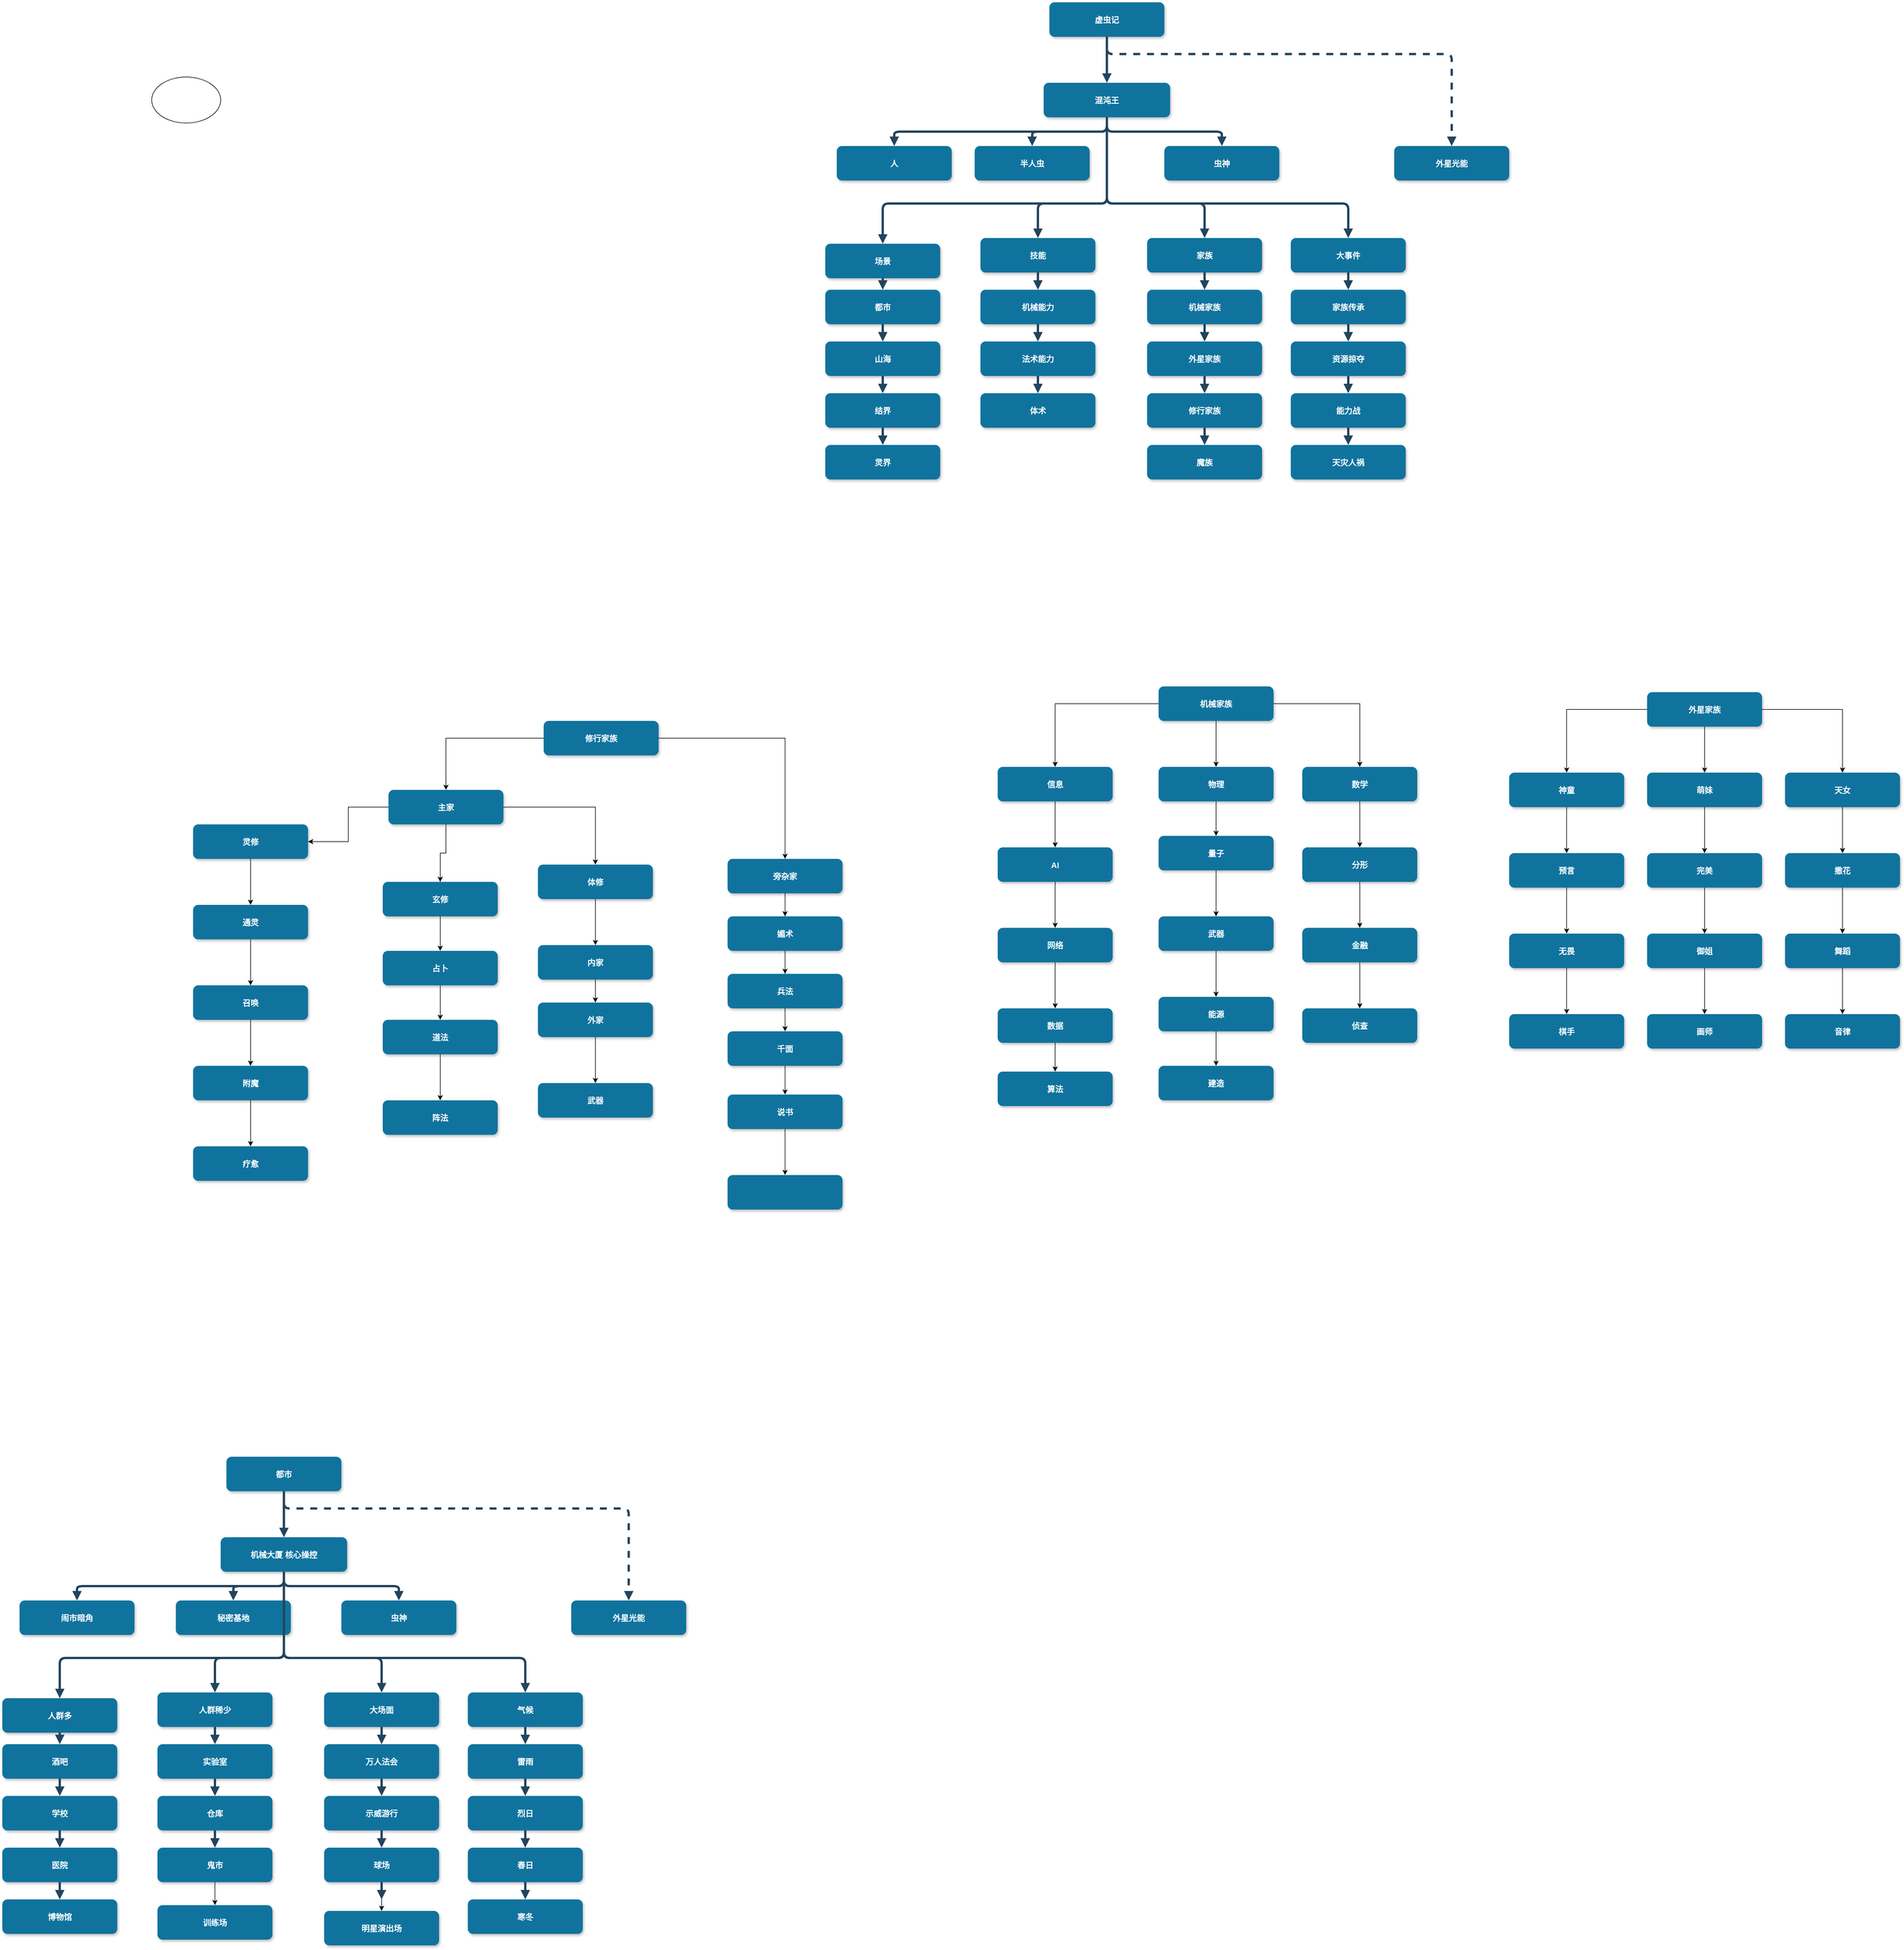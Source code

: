 <mxfile version="12.4.3" type="github" pages="1">
  <diagram name="Page-1" id="97916047-d0de-89f5-080d-49f4d83e522f">
    <mxGraphModel dx="1222" dy="909" grid="1" gridSize="10" guides="1" tooltips="1" connect="1" arrows="1" fold="1" page="1" pageScale="1.5" pageWidth="827" pageHeight="1169" background="#ffffff" math="0" shadow="0">
      <root>
        <mxCell id="0"/>
        <mxCell id="1" parent="0"/>
        <mxCell id="2" value="虚虫记" style="rounded=1;fillColor=#10739E;strokeColor=none;shadow=1;gradientColor=none;fontStyle=1;fontColor=#FFFFFF;fontSize=14;" parent="1" vertex="1">
          <mxGeometry x="1972" y="250" width="200" height="60" as="geometry"/>
        </mxCell>
        <mxCell id="3" value="混沌王" style="rounded=1;fillColor=#10739E;strokeColor=none;shadow=1;gradientColor=none;fontStyle=1;fontColor=#FFFFFF;fontSize=14;" parent="1" vertex="1">
          <mxGeometry x="1962" y="390" width="220" height="60" as="geometry"/>
        </mxCell>
        <mxCell id="4" value="人" style="rounded=1;fillColor=#10739E;strokeColor=none;shadow=1;gradientColor=none;fontStyle=1;fontColor=#FFFFFF;fontSize=14;" parent="1" vertex="1">
          <mxGeometry x="1602" y="500" width="200" height="60" as="geometry"/>
        </mxCell>
        <mxCell id="5" value="半人虫" style="rounded=1;fillColor=#10739E;strokeColor=none;shadow=1;gradientColor=none;fontStyle=1;fontColor=#FFFFFF;fontSize=14;" parent="1" vertex="1">
          <mxGeometry x="1842" y="500" width="200" height="60" as="geometry"/>
        </mxCell>
        <mxCell id="6" value="虫神" style="rounded=1;fillColor=#10739E;strokeColor=none;shadow=1;gradientColor=none;fontStyle=1;fontColor=#FFFFFF;fontSize=14;" parent="1" vertex="1">
          <mxGeometry x="2172" y="500" width="200" height="60" as="geometry"/>
        </mxCell>
        <mxCell id="7" value="外星光能" style="rounded=1;fillColor=#10739E;strokeColor=none;shadow=1;gradientColor=none;fontStyle=1;fontColor=#FFFFFF;fontSize=14;" parent="1" vertex="1">
          <mxGeometry x="2572" y="500" width="200" height="60" as="geometry"/>
        </mxCell>
        <mxCell id="8" value="场景" style="rounded=1;fillColor=#10739E;strokeColor=none;shadow=1;gradientColor=none;fontStyle=1;fontColor=#FFFFFF;fontSize=14;" parent="1" vertex="1">
          <mxGeometry x="1582" y="670" width="200" height="60" as="geometry"/>
        </mxCell>
        <mxCell id="9" value="都市" style="rounded=1;fillColor=#10739E;strokeColor=none;shadow=1;gradientColor=none;fontStyle=1;fontColor=#FFFFFF;fontSize=14;" parent="1" vertex="1">
          <mxGeometry x="1582" y="750" width="200" height="60" as="geometry"/>
        </mxCell>
        <mxCell id="10" value="山海" style="rounded=1;fillColor=#10739E;strokeColor=none;shadow=1;gradientColor=none;fontStyle=1;fontColor=#FFFFFF;fontSize=14;" parent="1" vertex="1">
          <mxGeometry x="1582" y="840" width="200" height="60" as="geometry"/>
        </mxCell>
        <mxCell id="11" value="结界" style="rounded=1;fillColor=#10739E;strokeColor=none;shadow=1;gradientColor=none;fontStyle=1;fontColor=#FFFFFF;fontSize=14;" parent="1" vertex="1">
          <mxGeometry x="1582" y="930" width="200" height="60" as="geometry"/>
        </mxCell>
        <mxCell id="12" value="灵界" style="rounded=1;fillColor=#10739E;strokeColor=none;shadow=1;gradientColor=none;fontStyle=1;fontColor=#FFFFFF;fontSize=14;" parent="1" vertex="1">
          <mxGeometry x="1582" y="1020" width="200" height="60" as="geometry"/>
        </mxCell>
        <mxCell id="13" value="技能" style="rounded=1;fillColor=#10739E;strokeColor=none;shadow=1;gradientColor=none;fontStyle=1;fontColor=#FFFFFF;fontSize=14;" parent="1" vertex="1">
          <mxGeometry x="1852" y="660" width="200" height="60" as="geometry"/>
        </mxCell>
        <mxCell id="14" value="机械能力" style="rounded=1;fillColor=#10739E;strokeColor=none;shadow=1;gradientColor=none;fontStyle=1;fontColor=#FFFFFF;fontSize=14;" parent="1" vertex="1">
          <mxGeometry x="1852" y="750" width="200" height="60" as="geometry"/>
        </mxCell>
        <mxCell id="15" value="法术能力" style="rounded=1;fillColor=#10739E;strokeColor=none;shadow=1;gradientColor=none;fontStyle=1;fontColor=#FFFFFF;fontSize=14;" parent="1" vertex="1">
          <mxGeometry x="1852" y="840" width="200" height="60" as="geometry"/>
        </mxCell>
        <mxCell id="16" value="体术" style="rounded=1;fillColor=#10739E;strokeColor=none;shadow=1;gradientColor=none;fontStyle=1;fontColor=#FFFFFF;fontSize=14;" parent="1" vertex="1">
          <mxGeometry x="1852" y="930" width="200" height="60" as="geometry"/>
        </mxCell>
        <mxCell id="18" value="家族" style="rounded=1;fillColor=#10739E;strokeColor=none;shadow=1;gradientColor=none;fontStyle=1;fontColor=#FFFFFF;fontSize=14;" parent="1" vertex="1">
          <mxGeometry x="2142" y="660" width="200" height="60" as="geometry"/>
        </mxCell>
        <mxCell id="19" value="机械家族" style="rounded=1;fillColor=#10739E;strokeColor=none;shadow=1;gradientColor=none;fontStyle=1;fontColor=#FFFFFF;fontSize=14;" parent="1" vertex="1">
          <mxGeometry x="2142" y="750" width="200" height="60" as="geometry"/>
        </mxCell>
        <mxCell id="20" value="外星家族" style="rounded=1;fillColor=#10739E;strokeColor=none;shadow=1;gradientColor=none;fontStyle=1;fontColor=#FFFFFF;fontSize=14;" parent="1" vertex="1">
          <mxGeometry x="2142" y="840" width="200" height="60" as="geometry"/>
        </mxCell>
        <mxCell id="21" value="修行家族" style="rounded=1;fillColor=#10739E;strokeColor=none;shadow=1;gradientColor=none;fontStyle=1;fontColor=#FFFFFF;fontSize=14;" parent="1" vertex="1">
          <mxGeometry x="2142" y="930" width="200" height="60" as="geometry"/>
        </mxCell>
        <mxCell id="22" value="魔族" style="rounded=1;fillColor=#10739E;strokeColor=none;shadow=1;gradientColor=none;fontStyle=1;fontColor=#FFFFFF;fontSize=14;" parent="1" vertex="1">
          <mxGeometry x="2142" y="1020" width="200" height="60" as="geometry"/>
        </mxCell>
        <mxCell id="23" value="大事件" style="rounded=1;fillColor=#10739E;strokeColor=none;shadow=1;gradientColor=none;fontStyle=1;fontColor=#FFFFFF;fontSize=14;" parent="1" vertex="1">
          <mxGeometry x="2392" y="660" width="200" height="60" as="geometry"/>
        </mxCell>
        <mxCell id="24" value="家族传承" style="rounded=1;fillColor=#10739E;strokeColor=none;shadow=1;gradientColor=none;fontStyle=1;fontColor=#FFFFFF;fontSize=14;" parent="1" vertex="1">
          <mxGeometry x="2392" y="750" width="200" height="60" as="geometry"/>
        </mxCell>
        <mxCell id="25" value="资源掠夺" style="rounded=1;fillColor=#10739E;strokeColor=none;shadow=1;gradientColor=none;fontStyle=1;fontColor=#FFFFFF;fontSize=14;" parent="1" vertex="1">
          <mxGeometry x="2392" y="840" width="200" height="60" as="geometry"/>
        </mxCell>
        <mxCell id="26" value="能力战" style="rounded=1;fillColor=#10739E;strokeColor=none;shadow=1;gradientColor=none;fontStyle=1;fontColor=#FFFFFF;fontSize=14;" parent="1" vertex="1">
          <mxGeometry x="2392" y="930" width="200" height="60" as="geometry"/>
        </mxCell>
        <mxCell id="27" value="天灾人祸" style="rounded=1;fillColor=#10739E;strokeColor=none;shadow=1;gradientColor=none;fontStyle=1;fontColor=#FFFFFF;fontSize=14;" parent="1" vertex="1">
          <mxGeometry x="2392" y="1020" width="200" height="60" as="geometry"/>
        </mxCell>
        <mxCell id="29" value="" style="edgeStyle=elbowEdgeStyle;elbow=vertical;strokeWidth=4;endArrow=block;endFill=1;fontStyle=1;strokeColor=#23445D;" parent="1" source="2" target="3" edge="1">
          <mxGeometry x="1322" y="210" width="100" height="100" as="geometry">
            <mxPoint x="1322" y="310" as="sourcePoint"/>
            <mxPoint x="1422" y="210" as="targetPoint"/>
          </mxGeometry>
        </mxCell>
        <mxCell id="30" value="" style="edgeStyle=elbowEdgeStyle;elbow=vertical;strokeWidth=4;endArrow=block;endFill=1;fontStyle=1;strokeColor=#23445D;" parent="1" source="3" target="5" edge="1">
          <mxGeometry x="1322" y="210" width="100" height="100" as="geometry">
            <mxPoint x="1322" y="310" as="sourcePoint"/>
            <mxPoint x="1422" y="210" as="targetPoint"/>
          </mxGeometry>
        </mxCell>
        <mxCell id="31" value="" style="edgeStyle=elbowEdgeStyle;elbow=vertical;strokeWidth=4;endArrow=block;endFill=1;fontStyle=1;strokeColor=#23445D;" parent="1" source="3" target="4" edge="1">
          <mxGeometry x="1322" y="210" width="100" height="100" as="geometry">
            <mxPoint x="1322" y="310" as="sourcePoint"/>
            <mxPoint x="1422" y="210" as="targetPoint"/>
          </mxGeometry>
        </mxCell>
        <mxCell id="32" value="" style="edgeStyle=elbowEdgeStyle;elbow=vertical;strokeWidth=4;endArrow=block;endFill=1;fontStyle=1;strokeColor=#23445D;" parent="1" source="3" target="6" edge="1">
          <mxGeometry x="1322" y="210" width="100" height="100" as="geometry">
            <mxPoint x="1322" y="310" as="sourcePoint"/>
            <mxPoint x="1422" y="210" as="targetPoint"/>
          </mxGeometry>
        </mxCell>
        <mxCell id="33" value="" style="edgeStyle=elbowEdgeStyle;elbow=vertical;strokeWidth=4;endArrow=block;endFill=1;fontStyle=1;dashed=1;strokeColor=#23445D;" parent="1" source="2" target="7" edge="1">
          <mxGeometry x="1322" y="210" width="100" height="100" as="geometry">
            <mxPoint x="1322" y="310" as="sourcePoint"/>
            <mxPoint x="1422" y="210" as="targetPoint"/>
            <Array as="points">
              <mxPoint x="2362" y="340"/>
            </Array>
          </mxGeometry>
        </mxCell>
        <mxCell id="34" value="" style="edgeStyle=elbowEdgeStyle;elbow=vertical;strokeWidth=4;endArrow=block;endFill=1;fontStyle=1;strokeColor=#23445D;" parent="1" source="3" target="8" edge="1">
          <mxGeometry x="1322" y="210" width="100" height="100" as="geometry">
            <mxPoint x="1322" y="310" as="sourcePoint"/>
            <mxPoint x="1422" y="210" as="targetPoint"/>
            <Array as="points">
              <mxPoint x="1852" y="600"/>
            </Array>
          </mxGeometry>
        </mxCell>
        <mxCell id="37" value="" style="edgeStyle=elbowEdgeStyle;elbow=vertical;strokeWidth=4;endArrow=block;endFill=1;fontStyle=1;strokeColor=#23445D;" parent="1" source="3" target="23" edge="1">
          <mxGeometry x="1322" y="210" width="100" height="100" as="geometry">
            <mxPoint x="1322" y="310" as="sourcePoint"/>
            <mxPoint x="1422" y="210" as="targetPoint"/>
            <Array as="points">
              <mxPoint x="2272" y="600"/>
            </Array>
          </mxGeometry>
        </mxCell>
        <mxCell id="38" value="" style="edgeStyle=elbowEdgeStyle;elbow=vertical;strokeWidth=4;endArrow=block;endFill=1;fontStyle=1;strokeColor=#23445D;" parent="1" source="8" target="9" edge="1">
          <mxGeometry x="1362" y="210" width="100" height="100" as="geometry">
            <mxPoint x="1362" y="310" as="sourcePoint"/>
            <mxPoint x="1462" y="210" as="targetPoint"/>
          </mxGeometry>
        </mxCell>
        <mxCell id="39" value="" style="edgeStyle=elbowEdgeStyle;elbow=vertical;strokeWidth=4;endArrow=block;endFill=1;fontStyle=1;strokeColor=#23445D;" parent="1" source="9" target="10" edge="1">
          <mxGeometry x="1362" y="220" width="100" height="100" as="geometry">
            <mxPoint x="1362" y="320" as="sourcePoint"/>
            <mxPoint x="1462" y="220" as="targetPoint"/>
          </mxGeometry>
        </mxCell>
        <mxCell id="40" value="" style="edgeStyle=elbowEdgeStyle;elbow=vertical;strokeWidth=4;endArrow=block;endFill=1;fontStyle=1;strokeColor=#23445D;" parent="1" source="10" target="11" edge="1">
          <mxGeometry x="1362" y="230" width="100" height="100" as="geometry">
            <mxPoint x="1362" y="330" as="sourcePoint"/>
            <mxPoint x="1462" y="230" as="targetPoint"/>
          </mxGeometry>
        </mxCell>
        <mxCell id="41" value="" style="edgeStyle=elbowEdgeStyle;elbow=vertical;strokeWidth=4;endArrow=block;endFill=1;fontStyle=1;strokeColor=#23445D;" parent="1" source="11" target="12" edge="1">
          <mxGeometry x="1362" y="240" width="100" height="100" as="geometry">
            <mxPoint x="1362" y="340" as="sourcePoint"/>
            <mxPoint x="1462" y="240" as="targetPoint"/>
          </mxGeometry>
        </mxCell>
        <mxCell id="42" value="" style="edgeStyle=elbowEdgeStyle;elbow=vertical;strokeWidth=4;endArrow=block;endFill=1;fontStyle=1;strokeColor=#23445D;" parent="1" source="13" target="14" edge="1">
          <mxGeometry x="1362" y="210" width="100" height="100" as="geometry">
            <mxPoint x="1362" y="310" as="sourcePoint"/>
            <mxPoint x="1462" y="210" as="targetPoint"/>
          </mxGeometry>
        </mxCell>
        <mxCell id="43" value="" style="edgeStyle=elbowEdgeStyle;elbow=vertical;strokeWidth=4;endArrow=block;endFill=1;fontStyle=1;strokeColor=#23445D;" parent="1" source="14" target="15" edge="1">
          <mxGeometry x="1362" y="220" width="100" height="100" as="geometry">
            <mxPoint x="1362" y="320" as="sourcePoint"/>
            <mxPoint x="1462" y="220" as="targetPoint"/>
          </mxGeometry>
        </mxCell>
        <mxCell id="44" value="" style="edgeStyle=elbowEdgeStyle;elbow=vertical;strokeWidth=4;endArrow=block;endFill=1;fontStyle=1;strokeColor=#23445D;" parent="1" source="15" target="16" edge="1">
          <mxGeometry x="1362" y="230" width="100" height="100" as="geometry">
            <mxPoint x="1362" y="330" as="sourcePoint"/>
            <mxPoint x="1462" y="230" as="targetPoint"/>
          </mxGeometry>
        </mxCell>
        <mxCell id="46" value="" style="edgeStyle=elbowEdgeStyle;elbow=vertical;strokeWidth=4;endArrow=block;endFill=1;fontStyle=1;strokeColor=#23445D;" parent="1" source="18" target="19" edge="1">
          <mxGeometry x="1372" y="210" width="100" height="100" as="geometry">
            <mxPoint x="1372" y="310" as="sourcePoint"/>
            <mxPoint x="1472" y="210" as="targetPoint"/>
          </mxGeometry>
        </mxCell>
        <mxCell id="47" value="" style="edgeStyle=elbowEdgeStyle;elbow=vertical;strokeWidth=4;endArrow=block;endFill=1;fontStyle=1;strokeColor=#23445D;" parent="1" source="19" target="20" edge="1">
          <mxGeometry x="1372" y="220" width="100" height="100" as="geometry">
            <mxPoint x="1372" y="320" as="sourcePoint"/>
            <mxPoint x="1472" y="220" as="targetPoint"/>
          </mxGeometry>
        </mxCell>
        <mxCell id="48" value="" style="edgeStyle=elbowEdgeStyle;elbow=vertical;strokeWidth=4;endArrow=block;endFill=1;fontStyle=1;strokeColor=#23445D;" parent="1" source="20" target="21" edge="1">
          <mxGeometry x="1372" y="230" width="100" height="100" as="geometry">
            <mxPoint x="1372" y="330" as="sourcePoint"/>
            <mxPoint x="1472" y="230" as="targetPoint"/>
          </mxGeometry>
        </mxCell>
        <mxCell id="49" value="" style="edgeStyle=elbowEdgeStyle;elbow=vertical;strokeWidth=4;endArrow=block;endFill=1;fontStyle=1;strokeColor=#23445D;" parent="1" source="21" target="22" edge="1">
          <mxGeometry x="1372" y="240" width="100" height="100" as="geometry">
            <mxPoint x="1372" y="340" as="sourcePoint"/>
            <mxPoint x="1472" y="240" as="targetPoint"/>
          </mxGeometry>
        </mxCell>
        <mxCell id="50" value="" style="edgeStyle=elbowEdgeStyle;elbow=vertical;strokeWidth=4;endArrow=block;endFill=1;fontStyle=1;strokeColor=#23445D;" parent="1" source="23" target="24" edge="1">
          <mxGeometry x="1372" y="210" width="100" height="100" as="geometry">
            <mxPoint x="1372" y="310" as="sourcePoint"/>
            <mxPoint x="1472" y="210" as="targetPoint"/>
          </mxGeometry>
        </mxCell>
        <mxCell id="51" value="" style="edgeStyle=elbowEdgeStyle;elbow=vertical;strokeWidth=4;endArrow=block;endFill=1;fontStyle=1;strokeColor=#23445D;" parent="1" source="24" target="25" edge="1">
          <mxGeometry x="1372" y="220" width="100" height="100" as="geometry">
            <mxPoint x="1372" y="320" as="sourcePoint"/>
            <mxPoint x="1472" y="220" as="targetPoint"/>
          </mxGeometry>
        </mxCell>
        <mxCell id="52" value="" style="edgeStyle=elbowEdgeStyle;elbow=vertical;strokeWidth=4;endArrow=block;endFill=1;fontStyle=1;strokeColor=#23445D;" parent="1" source="25" target="26" edge="1">
          <mxGeometry x="1372" y="230" width="100" height="100" as="geometry">
            <mxPoint x="1372" y="330" as="sourcePoint"/>
            <mxPoint x="1472" y="230" as="targetPoint"/>
          </mxGeometry>
        </mxCell>
        <mxCell id="53" value="" style="edgeStyle=elbowEdgeStyle;elbow=vertical;strokeWidth=4;endArrow=block;endFill=1;fontStyle=1;strokeColor=#23445D;" parent="1" source="26" target="27" edge="1">
          <mxGeometry x="1372" y="240" width="100" height="100" as="geometry">
            <mxPoint x="1372" y="340" as="sourcePoint"/>
            <mxPoint x="1472" y="240" as="targetPoint"/>
          </mxGeometry>
        </mxCell>
        <mxCell id="54" value="" style="edgeStyle=elbowEdgeStyle;elbow=vertical;strokeWidth=4;endArrow=block;endFill=1;fontStyle=1;strokeColor=#23445D;" parent="1" source="3" target="13" edge="1">
          <mxGeometry x="1322" y="210" width="100" height="100" as="geometry">
            <mxPoint x="1322" y="310" as="sourcePoint"/>
            <mxPoint x="1422" y="210" as="targetPoint"/>
            <Array as="points">
              <mxPoint x="1952" y="600"/>
            </Array>
          </mxGeometry>
        </mxCell>
        <mxCell id="55" value="" style="edgeStyle=elbowEdgeStyle;elbow=vertical;strokeWidth=4;endArrow=block;endFill=1;fontStyle=1;strokeColor=#23445D;" parent="1" source="3" target="18" edge="1">
          <mxGeometry x="1322" y="210" width="100" height="100" as="geometry">
            <mxPoint x="1322" y="310" as="sourcePoint"/>
            <mxPoint x="1422" y="210" as="targetPoint"/>
            <Array as="points">
              <mxPoint x="2242" y="600"/>
            </Array>
          </mxGeometry>
        </mxCell>
        <mxCell id="9kmUV-Nuid6od0xvwmj_-55" value="都市" style="rounded=1;fillColor=#10739E;strokeColor=none;shadow=1;gradientColor=none;fontStyle=1;fontColor=#FFFFFF;fontSize=14;" parent="1" vertex="1">
          <mxGeometry x="540" y="2780" width="200" height="60" as="geometry"/>
        </mxCell>
        <mxCell id="9kmUV-Nuid6od0xvwmj_-56" value="机械大厦 核心操控" style="rounded=1;fillColor=#10739E;strokeColor=none;shadow=1;gradientColor=none;fontStyle=1;fontColor=#FFFFFF;fontSize=14;" parent="1" vertex="1">
          <mxGeometry x="530" y="2920" width="220" height="60" as="geometry"/>
        </mxCell>
        <mxCell id="9kmUV-Nuid6od0xvwmj_-57" value="闹市暗角" style="rounded=1;fillColor=#10739E;strokeColor=none;shadow=1;gradientColor=none;fontStyle=1;fontColor=#FFFFFF;fontSize=14;" parent="1" vertex="1">
          <mxGeometry x="180" y="3030" width="200" height="60" as="geometry"/>
        </mxCell>
        <mxCell id="9kmUV-Nuid6od0xvwmj_-58" value="秘密基地" style="rounded=1;fillColor=#10739E;strokeColor=none;shadow=1;gradientColor=none;fontStyle=1;fontColor=#FFFFFF;fontSize=14;" parent="1" vertex="1">
          <mxGeometry x="452" y="3030" width="200" height="60" as="geometry"/>
        </mxCell>
        <mxCell id="9kmUV-Nuid6od0xvwmj_-59" value="虫神" style="rounded=1;fillColor=#10739E;strokeColor=none;shadow=1;gradientColor=none;fontStyle=1;fontColor=#FFFFFF;fontSize=14;" parent="1" vertex="1">
          <mxGeometry x="740" y="3030" width="200" height="60" as="geometry"/>
        </mxCell>
        <mxCell id="9kmUV-Nuid6od0xvwmj_-60" value="外星光能" style="rounded=1;fillColor=#10739E;strokeColor=none;shadow=1;gradientColor=none;fontStyle=1;fontColor=#FFFFFF;fontSize=14;" parent="1" vertex="1">
          <mxGeometry x="1140" y="3030" width="200" height="60" as="geometry"/>
        </mxCell>
        <mxCell id="9kmUV-Nuid6od0xvwmj_-61" value="人群多" style="rounded=1;fillColor=#10739E;strokeColor=none;shadow=1;gradientColor=none;fontStyle=1;fontColor=#FFFFFF;fontSize=14;" parent="1" vertex="1">
          <mxGeometry x="150" y="3200" width="200" height="60" as="geometry"/>
        </mxCell>
        <mxCell id="9kmUV-Nuid6od0xvwmj_-62" value="酒吧" style="rounded=1;fillColor=#10739E;strokeColor=none;shadow=1;gradientColor=none;fontStyle=1;fontColor=#FFFFFF;fontSize=14;" parent="1" vertex="1">
          <mxGeometry x="150" y="3280" width="200" height="60" as="geometry"/>
        </mxCell>
        <mxCell id="9kmUV-Nuid6od0xvwmj_-63" value="学校" style="rounded=1;fillColor=#10739E;strokeColor=none;shadow=1;gradientColor=none;fontStyle=1;fontColor=#FFFFFF;fontSize=14;" parent="1" vertex="1">
          <mxGeometry x="150" y="3370" width="200" height="60" as="geometry"/>
        </mxCell>
        <mxCell id="9kmUV-Nuid6od0xvwmj_-64" value="医院" style="rounded=1;fillColor=#10739E;strokeColor=none;shadow=1;gradientColor=none;fontStyle=1;fontColor=#FFFFFF;fontSize=14;" parent="1" vertex="1">
          <mxGeometry x="150" y="3460" width="200" height="60" as="geometry"/>
        </mxCell>
        <mxCell id="9kmUV-Nuid6od0xvwmj_-65" value="博物馆" style="rounded=1;fillColor=#10739E;strokeColor=none;shadow=1;gradientColor=none;fontStyle=1;fontColor=#FFFFFF;fontSize=14;" parent="1" vertex="1">
          <mxGeometry x="150" y="3550" width="200" height="60" as="geometry"/>
        </mxCell>
        <mxCell id="9kmUV-Nuid6od0xvwmj_-66" value="人群稀少" style="rounded=1;fillColor=#10739E;strokeColor=none;shadow=1;gradientColor=none;fontStyle=1;fontColor=#FFFFFF;fontSize=14;" parent="1" vertex="1">
          <mxGeometry x="420" y="3190" width="200" height="60" as="geometry"/>
        </mxCell>
        <mxCell id="9kmUV-Nuid6od0xvwmj_-67" value="实验室" style="rounded=1;fillColor=#10739E;strokeColor=none;shadow=1;gradientColor=none;fontStyle=1;fontColor=#FFFFFF;fontSize=14;" parent="1" vertex="1">
          <mxGeometry x="420" y="3280" width="200" height="60" as="geometry"/>
        </mxCell>
        <mxCell id="9kmUV-Nuid6od0xvwmj_-68" value="仓库" style="rounded=1;fillColor=#10739E;strokeColor=none;shadow=1;gradientColor=none;fontStyle=1;fontColor=#FFFFFF;fontSize=14;" parent="1" vertex="1">
          <mxGeometry x="420" y="3370" width="200" height="60" as="geometry"/>
        </mxCell>
        <mxCell id="9kmUV-Nuid6od0xvwmj_-154" value="" style="edgeStyle=orthogonalEdgeStyle;rounded=0;orthogonalLoop=1;jettySize=auto;html=1;" parent="1" source="9kmUV-Nuid6od0xvwmj_-69" target="9kmUV-Nuid6od0xvwmj_-153" edge="1">
          <mxGeometry relative="1" as="geometry"/>
        </mxCell>
        <mxCell id="9kmUV-Nuid6od0xvwmj_-69" value="鬼市" style="rounded=1;fillColor=#10739E;strokeColor=none;shadow=1;gradientColor=none;fontStyle=1;fontColor=#FFFFFF;fontSize=14;" parent="1" vertex="1">
          <mxGeometry x="420" y="3460" width="200" height="60" as="geometry"/>
        </mxCell>
        <mxCell id="9kmUV-Nuid6od0xvwmj_-153" value="训练场" style="rounded=1;fillColor=#10739E;strokeColor=none;shadow=1;gradientColor=none;fontStyle=1;fontColor=#FFFFFF;fontSize=14;" parent="1" vertex="1">
          <mxGeometry x="420" y="3560" width="200" height="60" as="geometry"/>
        </mxCell>
        <mxCell id="9kmUV-Nuid6od0xvwmj_-70" value="大场面" style="rounded=1;fillColor=#10739E;strokeColor=none;shadow=1;gradientColor=none;fontStyle=1;fontColor=#FFFFFF;fontSize=14;" parent="1" vertex="1">
          <mxGeometry x="710" y="3190" width="200" height="60" as="geometry"/>
        </mxCell>
        <mxCell id="9kmUV-Nuid6od0xvwmj_-71" value="万人法会" style="rounded=1;fillColor=#10739E;strokeColor=none;shadow=1;gradientColor=none;fontStyle=1;fontColor=#FFFFFF;fontSize=14;" parent="1" vertex="1">
          <mxGeometry x="710" y="3280" width="200" height="60" as="geometry"/>
        </mxCell>
        <mxCell id="9kmUV-Nuid6od0xvwmj_-72" value="示威游行" style="rounded=1;fillColor=#10739E;strokeColor=none;shadow=1;gradientColor=none;fontStyle=1;fontColor=#FFFFFF;fontSize=14;" parent="1" vertex="1">
          <mxGeometry x="710" y="3370" width="200" height="60" as="geometry"/>
        </mxCell>
        <mxCell id="9kmUV-Nuid6od0xvwmj_-105" value="" style="edgeStyle=orthogonalEdgeStyle;rounded=0;orthogonalLoop=1;jettySize=auto;html=1;" parent="1" source="9kmUV-Nuid6od0xvwmj_-73" target="9kmUV-Nuid6od0xvwmj_-104" edge="1">
          <mxGeometry relative="1" as="geometry"/>
        </mxCell>
        <mxCell id="9kmUV-Nuid6od0xvwmj_-73" value="球场" style="rounded=1;fillColor=#10739E;strokeColor=none;shadow=1;gradientColor=none;fontStyle=1;fontColor=#FFFFFF;fontSize=14;" parent="1" vertex="1">
          <mxGeometry x="710" y="3460" width="200" height="60" as="geometry"/>
        </mxCell>
        <mxCell id="9kmUV-Nuid6od0xvwmj_-104" value="明星演出场" style="rounded=1;fillColor=#10739E;strokeColor=none;shadow=1;gradientColor=none;fontStyle=1;fontColor=#FFFFFF;fontSize=14;" parent="1" vertex="1">
          <mxGeometry x="710" y="3570" width="200" height="60" as="geometry"/>
        </mxCell>
        <mxCell id="9kmUV-Nuid6od0xvwmj_-75" value="气候" style="rounded=1;fillColor=#10739E;strokeColor=none;shadow=1;gradientColor=none;fontStyle=1;fontColor=#FFFFFF;fontSize=14;" parent="1" vertex="1">
          <mxGeometry x="960" y="3190" width="200" height="60" as="geometry"/>
        </mxCell>
        <mxCell id="9kmUV-Nuid6od0xvwmj_-76" value="雷雨" style="rounded=1;fillColor=#10739E;strokeColor=none;shadow=1;gradientColor=none;fontStyle=1;fontColor=#FFFFFF;fontSize=14;" parent="1" vertex="1">
          <mxGeometry x="960" y="3280" width="200" height="60" as="geometry"/>
        </mxCell>
        <mxCell id="9kmUV-Nuid6od0xvwmj_-77" value="烈日" style="rounded=1;fillColor=#10739E;strokeColor=none;shadow=1;gradientColor=none;fontStyle=1;fontColor=#FFFFFF;fontSize=14;" parent="1" vertex="1">
          <mxGeometry x="960" y="3370" width="200" height="60" as="geometry"/>
        </mxCell>
        <mxCell id="9kmUV-Nuid6od0xvwmj_-78" value="春日" style="rounded=1;fillColor=#10739E;strokeColor=none;shadow=1;gradientColor=none;fontStyle=1;fontColor=#FFFFFF;fontSize=14;" parent="1" vertex="1">
          <mxGeometry x="960" y="3460" width="200" height="60" as="geometry"/>
        </mxCell>
        <mxCell id="9kmUV-Nuid6od0xvwmj_-79" value="寒冬" style="rounded=1;fillColor=#10739E;strokeColor=none;shadow=1;gradientColor=none;fontStyle=1;fontColor=#FFFFFF;fontSize=14;" parent="1" vertex="1">
          <mxGeometry x="960" y="3550" width="200" height="60" as="geometry"/>
        </mxCell>
        <mxCell id="9kmUV-Nuid6od0xvwmj_-80" value="" style="edgeStyle=elbowEdgeStyle;elbow=vertical;strokeWidth=4;endArrow=block;endFill=1;fontStyle=1;strokeColor=#23445D;" parent="1" source="9kmUV-Nuid6od0xvwmj_-55" target="9kmUV-Nuid6od0xvwmj_-56" edge="1">
          <mxGeometry x="-110" y="2740" width="100" height="100" as="geometry">
            <mxPoint x="-110" y="2840" as="sourcePoint"/>
            <mxPoint x="-10" y="2740" as="targetPoint"/>
          </mxGeometry>
        </mxCell>
        <mxCell id="9kmUV-Nuid6od0xvwmj_-81" value="" style="edgeStyle=elbowEdgeStyle;elbow=vertical;strokeWidth=4;endArrow=block;endFill=1;fontStyle=1;strokeColor=#23445D;" parent="1" source="9kmUV-Nuid6od0xvwmj_-56" target="9kmUV-Nuid6od0xvwmj_-58" edge="1">
          <mxGeometry x="-110" y="2740" width="100" height="100" as="geometry">
            <mxPoint x="-110" y="2840" as="sourcePoint"/>
            <mxPoint x="-10" y="2740" as="targetPoint"/>
          </mxGeometry>
        </mxCell>
        <mxCell id="9kmUV-Nuid6od0xvwmj_-82" value="" style="edgeStyle=elbowEdgeStyle;elbow=vertical;strokeWidth=4;endArrow=block;endFill=1;fontStyle=1;strokeColor=#23445D;" parent="1" source="9kmUV-Nuid6od0xvwmj_-56" target="9kmUV-Nuid6od0xvwmj_-57" edge="1">
          <mxGeometry x="-110" y="2740" width="100" height="100" as="geometry">
            <mxPoint x="-110" y="2840" as="sourcePoint"/>
            <mxPoint x="-10" y="2740" as="targetPoint"/>
          </mxGeometry>
        </mxCell>
        <mxCell id="9kmUV-Nuid6od0xvwmj_-83" value="" style="edgeStyle=elbowEdgeStyle;elbow=vertical;strokeWidth=4;endArrow=block;endFill=1;fontStyle=1;strokeColor=#23445D;" parent="1" source="9kmUV-Nuid6od0xvwmj_-56" target="9kmUV-Nuid6od0xvwmj_-59" edge="1">
          <mxGeometry x="-110" y="2740" width="100" height="100" as="geometry">
            <mxPoint x="-110" y="2840" as="sourcePoint"/>
            <mxPoint x="-10" y="2740" as="targetPoint"/>
          </mxGeometry>
        </mxCell>
        <mxCell id="9kmUV-Nuid6od0xvwmj_-84" value="" style="edgeStyle=elbowEdgeStyle;elbow=vertical;strokeWidth=4;endArrow=block;endFill=1;fontStyle=1;dashed=1;strokeColor=#23445D;" parent="1" source="9kmUV-Nuid6od0xvwmj_-55" target="9kmUV-Nuid6od0xvwmj_-60" edge="1">
          <mxGeometry x="-110" y="2740" width="100" height="100" as="geometry">
            <mxPoint x="-110" y="2840" as="sourcePoint"/>
            <mxPoint x="-10" y="2740" as="targetPoint"/>
            <Array as="points">
              <mxPoint x="930" y="2870"/>
            </Array>
          </mxGeometry>
        </mxCell>
        <mxCell id="9kmUV-Nuid6od0xvwmj_-85" value="" style="edgeStyle=elbowEdgeStyle;elbow=vertical;strokeWidth=4;endArrow=block;endFill=1;fontStyle=1;strokeColor=#23445D;" parent="1" source="9kmUV-Nuid6od0xvwmj_-56" target="9kmUV-Nuid6od0xvwmj_-61" edge="1">
          <mxGeometry x="-110" y="2740" width="100" height="100" as="geometry">
            <mxPoint x="-110" y="2840" as="sourcePoint"/>
            <mxPoint x="-10" y="2740" as="targetPoint"/>
            <Array as="points">
              <mxPoint x="420" y="3130"/>
            </Array>
          </mxGeometry>
        </mxCell>
        <mxCell id="9kmUV-Nuid6od0xvwmj_-86" value="" style="edgeStyle=elbowEdgeStyle;elbow=vertical;strokeWidth=4;endArrow=block;endFill=1;fontStyle=1;strokeColor=#23445D;" parent="1" source="9kmUV-Nuid6od0xvwmj_-56" target="9kmUV-Nuid6od0xvwmj_-75" edge="1">
          <mxGeometry x="-110" y="2740" width="100" height="100" as="geometry">
            <mxPoint x="-110" y="2840" as="sourcePoint"/>
            <mxPoint x="-10" y="2740" as="targetPoint"/>
            <Array as="points">
              <mxPoint x="840" y="3130"/>
            </Array>
          </mxGeometry>
        </mxCell>
        <mxCell id="9kmUV-Nuid6od0xvwmj_-87" value="" style="edgeStyle=elbowEdgeStyle;elbow=vertical;strokeWidth=4;endArrow=block;endFill=1;fontStyle=1;strokeColor=#23445D;" parent="1" source="9kmUV-Nuid6od0xvwmj_-61" target="9kmUV-Nuid6od0xvwmj_-62" edge="1">
          <mxGeometry x="-70" y="2740" width="100" height="100" as="geometry">
            <mxPoint x="-70" y="2840" as="sourcePoint"/>
            <mxPoint x="30" y="2740" as="targetPoint"/>
          </mxGeometry>
        </mxCell>
        <mxCell id="9kmUV-Nuid6od0xvwmj_-88" value="" style="edgeStyle=elbowEdgeStyle;elbow=vertical;strokeWidth=4;endArrow=block;endFill=1;fontStyle=1;strokeColor=#23445D;" parent="1" source="9kmUV-Nuid6od0xvwmj_-62" target="9kmUV-Nuid6od0xvwmj_-63" edge="1">
          <mxGeometry x="-70" y="2750" width="100" height="100" as="geometry">
            <mxPoint x="-70" y="2850" as="sourcePoint"/>
            <mxPoint x="30" y="2750" as="targetPoint"/>
          </mxGeometry>
        </mxCell>
        <mxCell id="9kmUV-Nuid6od0xvwmj_-89" value="" style="edgeStyle=elbowEdgeStyle;elbow=vertical;strokeWidth=4;endArrow=block;endFill=1;fontStyle=1;strokeColor=#23445D;" parent="1" source="9kmUV-Nuid6od0xvwmj_-63" target="9kmUV-Nuid6od0xvwmj_-64" edge="1">
          <mxGeometry x="-70" y="2760" width="100" height="100" as="geometry">
            <mxPoint x="-70" y="2860" as="sourcePoint"/>
            <mxPoint x="30" y="2760" as="targetPoint"/>
          </mxGeometry>
        </mxCell>
        <mxCell id="9kmUV-Nuid6od0xvwmj_-90" value="" style="edgeStyle=elbowEdgeStyle;elbow=vertical;strokeWidth=4;endArrow=block;endFill=1;fontStyle=1;strokeColor=#23445D;" parent="1" source="9kmUV-Nuid6od0xvwmj_-64" target="9kmUV-Nuid6od0xvwmj_-65" edge="1">
          <mxGeometry x="-70" y="2770" width="100" height="100" as="geometry">
            <mxPoint x="-70" y="2870" as="sourcePoint"/>
            <mxPoint x="30" y="2770" as="targetPoint"/>
          </mxGeometry>
        </mxCell>
        <mxCell id="9kmUV-Nuid6od0xvwmj_-91" value="" style="edgeStyle=elbowEdgeStyle;elbow=vertical;strokeWidth=4;endArrow=block;endFill=1;fontStyle=1;strokeColor=#23445D;" parent="1" source="9kmUV-Nuid6od0xvwmj_-66" target="9kmUV-Nuid6od0xvwmj_-67" edge="1">
          <mxGeometry x="-70" y="2740" width="100" height="100" as="geometry">
            <mxPoint x="-70" y="2840" as="sourcePoint"/>
            <mxPoint x="30" y="2740" as="targetPoint"/>
          </mxGeometry>
        </mxCell>
        <mxCell id="9kmUV-Nuid6od0xvwmj_-92" value="" style="edgeStyle=elbowEdgeStyle;elbow=vertical;strokeWidth=4;endArrow=block;endFill=1;fontStyle=1;strokeColor=#23445D;" parent="1" source="9kmUV-Nuid6od0xvwmj_-67" target="9kmUV-Nuid6od0xvwmj_-68" edge="1">
          <mxGeometry x="-70" y="2750" width="100" height="100" as="geometry">
            <mxPoint x="-70" y="2850" as="sourcePoint"/>
            <mxPoint x="30" y="2750" as="targetPoint"/>
          </mxGeometry>
        </mxCell>
        <mxCell id="9kmUV-Nuid6od0xvwmj_-93" value="" style="edgeStyle=elbowEdgeStyle;elbow=vertical;strokeWidth=4;endArrow=block;endFill=1;fontStyle=1;strokeColor=#23445D;" parent="1" source="9kmUV-Nuid6od0xvwmj_-68" target="9kmUV-Nuid6od0xvwmj_-69" edge="1">
          <mxGeometry x="-70" y="2760" width="100" height="100" as="geometry">
            <mxPoint x="-70" y="2860" as="sourcePoint"/>
            <mxPoint x="30" y="2760" as="targetPoint"/>
          </mxGeometry>
        </mxCell>
        <mxCell id="9kmUV-Nuid6od0xvwmj_-94" value="" style="edgeStyle=elbowEdgeStyle;elbow=vertical;strokeWidth=4;endArrow=block;endFill=1;fontStyle=1;strokeColor=#23445D;" parent="1" source="9kmUV-Nuid6od0xvwmj_-70" target="9kmUV-Nuid6od0xvwmj_-71" edge="1">
          <mxGeometry x="-60" y="2740" width="100" height="100" as="geometry">
            <mxPoint x="-60" y="2840" as="sourcePoint"/>
            <mxPoint x="40" y="2740" as="targetPoint"/>
          </mxGeometry>
        </mxCell>
        <mxCell id="9kmUV-Nuid6od0xvwmj_-95" value="" style="edgeStyle=elbowEdgeStyle;elbow=vertical;strokeWidth=4;endArrow=block;endFill=1;fontStyle=1;strokeColor=#23445D;" parent="1" source="9kmUV-Nuid6od0xvwmj_-71" target="9kmUV-Nuid6od0xvwmj_-72" edge="1">
          <mxGeometry x="-60" y="2750" width="100" height="100" as="geometry">
            <mxPoint x="-60" y="2850" as="sourcePoint"/>
            <mxPoint x="40" y="2750" as="targetPoint"/>
          </mxGeometry>
        </mxCell>
        <mxCell id="9kmUV-Nuid6od0xvwmj_-96" value="" style="edgeStyle=elbowEdgeStyle;elbow=vertical;strokeWidth=4;endArrow=block;endFill=1;fontStyle=1;strokeColor=#23445D;" parent="1" source="9kmUV-Nuid6od0xvwmj_-72" target="9kmUV-Nuid6od0xvwmj_-73" edge="1">
          <mxGeometry x="-60" y="2760" width="100" height="100" as="geometry">
            <mxPoint x="-60" y="2860" as="sourcePoint"/>
            <mxPoint x="40" y="2760" as="targetPoint"/>
          </mxGeometry>
        </mxCell>
        <mxCell id="9kmUV-Nuid6od0xvwmj_-97" value="" style="edgeStyle=elbowEdgeStyle;elbow=vertical;strokeWidth=4;endArrow=block;endFill=1;fontStyle=1;strokeColor=#23445D;" parent="1" source="9kmUV-Nuid6od0xvwmj_-73" edge="1">
          <mxGeometry x="-60" y="2770" width="100" height="100" as="geometry">
            <mxPoint x="-60" y="2870" as="sourcePoint"/>
            <mxPoint x="810" y="3550.0" as="targetPoint"/>
          </mxGeometry>
        </mxCell>
        <mxCell id="9kmUV-Nuid6od0xvwmj_-98" value="" style="edgeStyle=elbowEdgeStyle;elbow=vertical;strokeWidth=4;endArrow=block;endFill=1;fontStyle=1;strokeColor=#23445D;" parent="1" source="9kmUV-Nuid6od0xvwmj_-75" target="9kmUV-Nuid6od0xvwmj_-76" edge="1">
          <mxGeometry x="-60" y="2740" width="100" height="100" as="geometry">
            <mxPoint x="-60" y="2840" as="sourcePoint"/>
            <mxPoint x="40" y="2740" as="targetPoint"/>
          </mxGeometry>
        </mxCell>
        <mxCell id="9kmUV-Nuid6od0xvwmj_-99" value="" style="edgeStyle=elbowEdgeStyle;elbow=vertical;strokeWidth=4;endArrow=block;endFill=1;fontStyle=1;strokeColor=#23445D;" parent="1" source="9kmUV-Nuid6od0xvwmj_-76" target="9kmUV-Nuid6od0xvwmj_-77" edge="1">
          <mxGeometry x="-60" y="2750" width="100" height="100" as="geometry">
            <mxPoint x="-60" y="2850" as="sourcePoint"/>
            <mxPoint x="40" y="2750" as="targetPoint"/>
          </mxGeometry>
        </mxCell>
        <mxCell id="9kmUV-Nuid6od0xvwmj_-100" value="" style="edgeStyle=elbowEdgeStyle;elbow=vertical;strokeWidth=4;endArrow=block;endFill=1;fontStyle=1;strokeColor=#23445D;" parent="1" source="9kmUV-Nuid6od0xvwmj_-77" target="9kmUV-Nuid6od0xvwmj_-78" edge="1">
          <mxGeometry x="-60" y="2760" width="100" height="100" as="geometry">
            <mxPoint x="-60" y="2860" as="sourcePoint"/>
            <mxPoint x="40" y="2760" as="targetPoint"/>
          </mxGeometry>
        </mxCell>
        <mxCell id="9kmUV-Nuid6od0xvwmj_-101" value="" style="edgeStyle=elbowEdgeStyle;elbow=vertical;strokeWidth=4;endArrow=block;endFill=1;fontStyle=1;strokeColor=#23445D;" parent="1" source="9kmUV-Nuid6od0xvwmj_-78" target="9kmUV-Nuid6od0xvwmj_-79" edge="1">
          <mxGeometry x="-60" y="2770" width="100" height="100" as="geometry">
            <mxPoint x="-60" y="2870" as="sourcePoint"/>
            <mxPoint x="40" y="2770" as="targetPoint"/>
          </mxGeometry>
        </mxCell>
        <mxCell id="9kmUV-Nuid6od0xvwmj_-102" value="" style="edgeStyle=elbowEdgeStyle;elbow=vertical;strokeWidth=4;endArrow=block;endFill=1;fontStyle=1;strokeColor=#23445D;" parent="1" source="9kmUV-Nuid6od0xvwmj_-56" target="9kmUV-Nuid6od0xvwmj_-66" edge="1">
          <mxGeometry x="-110" y="2740" width="100" height="100" as="geometry">
            <mxPoint x="-110" y="2840" as="sourcePoint"/>
            <mxPoint x="-10" y="2740" as="targetPoint"/>
            <Array as="points">
              <mxPoint x="520" y="3130"/>
            </Array>
          </mxGeometry>
        </mxCell>
        <mxCell id="9kmUV-Nuid6od0xvwmj_-103" value="" style="edgeStyle=elbowEdgeStyle;elbow=vertical;strokeWidth=4;endArrow=block;endFill=1;fontStyle=1;strokeColor=#23445D;" parent="1" source="9kmUV-Nuid6od0xvwmj_-56" target="9kmUV-Nuid6od0xvwmj_-70" edge="1">
          <mxGeometry x="-110" y="2740" width="100" height="100" as="geometry">
            <mxPoint x="-110" y="2840" as="sourcePoint"/>
            <mxPoint x="-10" y="2740" as="targetPoint"/>
            <Array as="points">
              <mxPoint x="810" y="3130"/>
            </Array>
          </mxGeometry>
        </mxCell>
        <mxCell id="9kmUV-Nuid6od0xvwmj_-108" value="" style="edgeStyle=orthogonalEdgeStyle;rounded=0;orthogonalLoop=1;jettySize=auto;html=1;" parent="1" source="9kmUV-Nuid6od0xvwmj_-106" target="9kmUV-Nuid6od0xvwmj_-107" edge="1">
          <mxGeometry relative="1" as="geometry"/>
        </mxCell>
        <mxCell id="9kmUV-Nuid6od0xvwmj_-110" value="" style="edgeStyle=orthogonalEdgeStyle;rounded=0;orthogonalLoop=1;jettySize=auto;html=1;" parent="1" source="9kmUV-Nuid6od0xvwmj_-106" target="9kmUV-Nuid6od0xvwmj_-109" edge="1">
          <mxGeometry relative="1" as="geometry"/>
        </mxCell>
        <mxCell id="9kmUV-Nuid6od0xvwmj_-106" value="修行家族" style="rounded=1;fillColor=#10739E;strokeColor=none;shadow=1;gradientColor=none;fontStyle=1;fontColor=#FFFFFF;fontSize=14;" parent="1" vertex="1">
          <mxGeometry x="1092" y="1500" width="200" height="60" as="geometry"/>
        </mxCell>
        <mxCell id="9kmUV-Nuid6od0xvwmj_-122" value="" style="edgeStyle=orthogonalEdgeStyle;rounded=0;orthogonalLoop=1;jettySize=auto;html=1;" parent="1" source="9kmUV-Nuid6od0xvwmj_-109" target="9kmUV-Nuid6od0xvwmj_-121" edge="1">
          <mxGeometry relative="1" as="geometry"/>
        </mxCell>
        <mxCell id="9kmUV-Nuid6od0xvwmj_-124" value="" style="edgeStyle=orthogonalEdgeStyle;rounded=0;orthogonalLoop=1;jettySize=auto;html=1;" parent="1" source="9kmUV-Nuid6od0xvwmj_-109" target="9kmUV-Nuid6od0xvwmj_-123" edge="1">
          <mxGeometry relative="1" as="geometry"/>
        </mxCell>
        <mxCell id="9kmUV-Nuid6od0xvwmj_-126" value="" style="edgeStyle=orthogonalEdgeStyle;rounded=0;orthogonalLoop=1;jettySize=auto;html=1;" parent="1" source="9kmUV-Nuid6od0xvwmj_-109" target="9kmUV-Nuid6od0xvwmj_-125" edge="1">
          <mxGeometry relative="1" as="geometry"/>
        </mxCell>
        <mxCell id="9kmUV-Nuid6od0xvwmj_-109" value="旁杂家" style="rounded=1;fillColor=#10739E;strokeColor=none;shadow=1;gradientColor=none;fontStyle=1;fontColor=#FFFFFF;fontSize=14;" parent="1" vertex="1">
          <mxGeometry x="1412" y="1740" width="200" height="60" as="geometry"/>
        </mxCell>
        <mxCell id="9kmUV-Nuid6od0xvwmj_-138" value="" style="edgeStyle=orthogonalEdgeStyle;rounded=0;orthogonalLoop=1;jettySize=auto;html=1;" parent="1" source="9kmUV-Nuid6od0xvwmj_-125" target="9kmUV-Nuid6od0xvwmj_-137" edge="1">
          <mxGeometry relative="1" as="geometry"/>
        </mxCell>
        <mxCell id="9kmUV-Nuid6od0xvwmj_-125" value="千面" style="rounded=1;fillColor=#10739E;strokeColor=none;shadow=1;gradientColor=none;fontStyle=1;fontColor=#FFFFFF;fontSize=14;" parent="1" vertex="1">
          <mxGeometry x="1412" y="2040" width="200" height="60" as="geometry"/>
        </mxCell>
        <mxCell id="9kmUV-Nuid6od0xvwmj_-156" value="" style="edgeStyle=orthogonalEdgeStyle;rounded=0;orthogonalLoop=1;jettySize=auto;html=1;" parent="1" source="9kmUV-Nuid6od0xvwmj_-137" target="9kmUV-Nuid6od0xvwmj_-155" edge="1">
          <mxGeometry relative="1" as="geometry"/>
        </mxCell>
        <mxCell id="9kmUV-Nuid6od0xvwmj_-137" value="说书" style="rounded=1;fillColor=#10739E;strokeColor=none;shadow=1;gradientColor=none;fontStyle=1;fontColor=#FFFFFF;fontSize=14;" parent="1" vertex="1">
          <mxGeometry x="1412" y="2150" width="200" height="60" as="geometry"/>
        </mxCell>
        <mxCell id="9kmUV-Nuid6od0xvwmj_-155" value="" style="rounded=1;fillColor=#10739E;strokeColor=none;shadow=1;gradientColor=none;fontStyle=1;fontColor=#FFFFFF;fontSize=14;" parent="1" vertex="1">
          <mxGeometry x="1412" y="2290" width="200" height="60" as="geometry"/>
        </mxCell>
        <mxCell id="9kmUV-Nuid6od0xvwmj_-123" value="兵法" style="rounded=1;fillColor=#10739E;strokeColor=none;shadow=1;gradientColor=none;fontStyle=1;fontColor=#FFFFFF;fontSize=14;" parent="1" vertex="1">
          <mxGeometry x="1412" y="1940" width="200" height="60" as="geometry"/>
        </mxCell>
        <mxCell id="9kmUV-Nuid6od0xvwmj_-121" value="媚术" style="rounded=1;fillColor=#10739E;strokeColor=none;shadow=1;gradientColor=none;fontStyle=1;fontColor=#FFFFFF;fontSize=14;" parent="1" vertex="1">
          <mxGeometry x="1412" y="1840" width="200" height="60" as="geometry"/>
        </mxCell>
        <mxCell id="9kmUV-Nuid6od0xvwmj_-112" value="" style="edgeStyle=orthogonalEdgeStyle;rounded=0;orthogonalLoop=1;jettySize=auto;html=1;" parent="1" source="9kmUV-Nuid6od0xvwmj_-107" target="9kmUV-Nuid6od0xvwmj_-111" edge="1">
          <mxGeometry relative="1" as="geometry"/>
        </mxCell>
        <mxCell id="9kmUV-Nuid6od0xvwmj_-116" style="edgeStyle=orthogonalEdgeStyle;rounded=0;orthogonalLoop=1;jettySize=auto;html=1;entryX=0.5;entryY=0;entryDx=0;entryDy=0;" parent="1" source="9kmUV-Nuid6od0xvwmj_-107" target="9kmUV-Nuid6od0xvwmj_-117" edge="1">
          <mxGeometry relative="1" as="geometry">
            <mxPoint x="922" y="1740" as="targetPoint"/>
          </mxGeometry>
        </mxCell>
        <mxCell id="9kmUV-Nuid6od0xvwmj_-118" value="" style="edgeStyle=orthogonalEdgeStyle;rounded=0;orthogonalLoop=1;jettySize=auto;html=1;" parent="1" source="9kmUV-Nuid6od0xvwmj_-107" target="9kmUV-Nuid6od0xvwmj_-117" edge="1">
          <mxGeometry relative="1" as="geometry"/>
        </mxCell>
        <mxCell id="9kmUV-Nuid6od0xvwmj_-119" style="edgeStyle=orthogonalEdgeStyle;rounded=0;orthogonalLoop=1;jettySize=auto;html=1;entryX=0.5;entryY=0;entryDx=0;entryDy=0;" parent="1" source="9kmUV-Nuid6od0xvwmj_-107" target="9kmUV-Nuid6od0xvwmj_-120" edge="1">
          <mxGeometry relative="1" as="geometry">
            <mxPoint x="962" y="1760" as="targetPoint"/>
          </mxGeometry>
        </mxCell>
        <mxCell id="9kmUV-Nuid6od0xvwmj_-107" value="主家" style="rounded=1;fillColor=#10739E;strokeColor=none;shadow=1;gradientColor=none;fontStyle=1;fontColor=#FFFFFF;fontSize=14;" parent="1" vertex="1">
          <mxGeometry x="822" y="1620" width="200" height="60" as="geometry"/>
        </mxCell>
        <mxCell id="9kmUV-Nuid6od0xvwmj_-144" value="" style="edgeStyle=orthogonalEdgeStyle;rounded=0;orthogonalLoop=1;jettySize=auto;html=1;" parent="1" source="9kmUV-Nuid6od0xvwmj_-111" target="9kmUV-Nuid6od0xvwmj_-143" edge="1">
          <mxGeometry relative="1" as="geometry"/>
        </mxCell>
        <mxCell id="9kmUV-Nuid6od0xvwmj_-111" value="灵修" style="rounded=1;fillColor=#10739E;strokeColor=none;shadow=1;gradientColor=none;fontStyle=1;fontColor=#FFFFFF;fontSize=14;" parent="1" vertex="1">
          <mxGeometry x="482" y="1680" width="200" height="60" as="geometry"/>
        </mxCell>
        <mxCell id="9kmUV-Nuid6od0xvwmj_-146" value="" style="edgeStyle=orthogonalEdgeStyle;rounded=0;orthogonalLoop=1;jettySize=auto;html=1;" parent="1" source="9kmUV-Nuid6od0xvwmj_-143" target="9kmUV-Nuid6od0xvwmj_-145" edge="1">
          <mxGeometry relative="1" as="geometry"/>
        </mxCell>
        <mxCell id="9kmUV-Nuid6od0xvwmj_-143" value="通灵" style="rounded=1;fillColor=#10739E;strokeColor=none;shadow=1;gradientColor=none;fontStyle=1;fontColor=#FFFFFF;fontSize=14;" parent="1" vertex="1">
          <mxGeometry x="482" y="1820" width="200" height="60" as="geometry"/>
        </mxCell>
        <mxCell id="9kmUV-Nuid6od0xvwmj_-148" value="" style="edgeStyle=orthogonalEdgeStyle;rounded=0;orthogonalLoop=1;jettySize=auto;html=1;" parent="1" source="9kmUV-Nuid6od0xvwmj_-145" target="9kmUV-Nuid6od0xvwmj_-147" edge="1">
          <mxGeometry relative="1" as="geometry"/>
        </mxCell>
        <mxCell id="9kmUV-Nuid6od0xvwmj_-145" value="召唤" style="rounded=1;fillColor=#10739E;strokeColor=none;shadow=1;gradientColor=none;fontStyle=1;fontColor=#FFFFFF;fontSize=14;" parent="1" vertex="1">
          <mxGeometry x="482" y="1960" width="200" height="60" as="geometry"/>
        </mxCell>
        <mxCell id="9kmUV-Nuid6od0xvwmj_-150" value="" style="edgeStyle=orthogonalEdgeStyle;rounded=0;orthogonalLoop=1;jettySize=auto;html=1;" parent="1" source="9kmUV-Nuid6od0xvwmj_-147" target="9kmUV-Nuid6od0xvwmj_-149" edge="1">
          <mxGeometry relative="1" as="geometry"/>
        </mxCell>
        <mxCell id="9kmUV-Nuid6od0xvwmj_-147" value="附魔" style="rounded=1;fillColor=#10739E;strokeColor=none;shadow=1;gradientColor=none;fontStyle=1;fontColor=#FFFFFF;fontSize=14;" parent="1" vertex="1">
          <mxGeometry x="482" y="2100" width="200" height="60" as="geometry"/>
        </mxCell>
        <mxCell id="9kmUV-Nuid6od0xvwmj_-149" value="疗愈" style="rounded=1;fillColor=#10739E;strokeColor=none;shadow=1;gradientColor=none;fontStyle=1;fontColor=#FFFFFF;fontSize=14;" parent="1" vertex="1">
          <mxGeometry x="482" y="2240" width="200" height="60" as="geometry"/>
        </mxCell>
        <mxCell id="9kmUV-Nuid6od0xvwmj_-128" value="" style="edgeStyle=orthogonalEdgeStyle;rounded=0;orthogonalLoop=1;jettySize=auto;html=1;" parent="1" source="9kmUV-Nuid6od0xvwmj_-117" target="9kmUV-Nuid6od0xvwmj_-127" edge="1">
          <mxGeometry relative="1" as="geometry"/>
        </mxCell>
        <mxCell id="9kmUV-Nuid6od0xvwmj_-117" value="玄修" style="rounded=1;fillColor=#10739E;strokeColor=none;shadow=1;gradientColor=none;fontStyle=1;fontColor=#FFFFFF;fontSize=14;" parent="1" vertex="1">
          <mxGeometry x="812" y="1780" width="200" height="60" as="geometry"/>
        </mxCell>
        <mxCell id="9kmUV-Nuid6od0xvwmj_-132" value="" style="edgeStyle=orthogonalEdgeStyle;rounded=0;orthogonalLoop=1;jettySize=auto;html=1;" parent="1" source="9kmUV-Nuid6od0xvwmj_-127" target="9kmUV-Nuid6od0xvwmj_-131" edge="1">
          <mxGeometry relative="1" as="geometry"/>
        </mxCell>
        <mxCell id="9kmUV-Nuid6od0xvwmj_-127" value="占卜" style="rounded=1;fillColor=#10739E;strokeColor=none;shadow=1;gradientColor=none;fontStyle=1;fontColor=#FFFFFF;fontSize=14;" parent="1" vertex="1">
          <mxGeometry x="812" y="1900" width="200" height="60" as="geometry"/>
        </mxCell>
        <mxCell id="9kmUV-Nuid6od0xvwmj_-142" value="" style="edgeStyle=orthogonalEdgeStyle;rounded=0;orthogonalLoop=1;jettySize=auto;html=1;" parent="1" source="9kmUV-Nuid6od0xvwmj_-131" target="9kmUV-Nuid6od0xvwmj_-141" edge="1">
          <mxGeometry relative="1" as="geometry"/>
        </mxCell>
        <mxCell id="9kmUV-Nuid6od0xvwmj_-131" value="道法" style="rounded=1;fillColor=#10739E;strokeColor=none;shadow=1;gradientColor=none;fontStyle=1;fontColor=#FFFFFF;fontSize=14;" parent="1" vertex="1">
          <mxGeometry x="812" y="2020" width="200" height="60" as="geometry"/>
        </mxCell>
        <mxCell id="9kmUV-Nuid6od0xvwmj_-141" value="阵法" style="rounded=1;fillColor=#10739E;strokeColor=none;shadow=1;gradientColor=none;fontStyle=1;fontColor=#FFFFFF;fontSize=14;" parent="1" vertex="1">
          <mxGeometry x="812" y="2160" width="200" height="60" as="geometry"/>
        </mxCell>
        <mxCell id="9kmUV-Nuid6od0xvwmj_-134" value="" style="edgeStyle=orthogonalEdgeStyle;rounded=0;orthogonalLoop=1;jettySize=auto;html=1;" parent="1" source="9kmUV-Nuid6od0xvwmj_-120" target="9kmUV-Nuid6od0xvwmj_-133" edge="1">
          <mxGeometry relative="1" as="geometry"/>
        </mxCell>
        <mxCell id="9kmUV-Nuid6od0xvwmj_-120" value="体修" style="rounded=1;fillColor=#10739E;strokeColor=none;shadow=1;gradientColor=none;fontStyle=1;fontColor=#FFFFFF;fontSize=14;" parent="1" vertex="1">
          <mxGeometry x="1082" y="1750" width="200" height="60" as="geometry"/>
        </mxCell>
        <mxCell id="9kmUV-Nuid6od0xvwmj_-136" value="" style="edgeStyle=orthogonalEdgeStyle;rounded=0;orthogonalLoop=1;jettySize=auto;html=1;" parent="1" source="9kmUV-Nuid6od0xvwmj_-133" target="9kmUV-Nuid6od0xvwmj_-135" edge="1">
          <mxGeometry relative="1" as="geometry"/>
        </mxCell>
        <mxCell id="9kmUV-Nuid6od0xvwmj_-133" value="内家" style="rounded=1;fillColor=#10739E;strokeColor=none;shadow=1;gradientColor=none;fontStyle=1;fontColor=#FFFFFF;fontSize=14;" parent="1" vertex="1">
          <mxGeometry x="1082" y="1890" width="200" height="60" as="geometry"/>
        </mxCell>
        <mxCell id="9kmUV-Nuid6od0xvwmj_-140" value="" style="edgeStyle=orthogonalEdgeStyle;rounded=0;orthogonalLoop=1;jettySize=auto;html=1;" parent="1" source="9kmUV-Nuid6od0xvwmj_-135" target="9kmUV-Nuid6od0xvwmj_-139" edge="1">
          <mxGeometry relative="1" as="geometry"/>
        </mxCell>
        <mxCell id="9kmUV-Nuid6od0xvwmj_-135" value="外家" style="rounded=1;fillColor=#10739E;strokeColor=none;shadow=1;gradientColor=none;fontStyle=1;fontColor=#FFFFFF;fontSize=14;" parent="1" vertex="1">
          <mxGeometry x="1082" y="1990" width="200" height="60" as="geometry"/>
        </mxCell>
        <mxCell id="9kmUV-Nuid6od0xvwmj_-139" value="武器" style="rounded=1;fillColor=#10739E;strokeColor=none;shadow=1;gradientColor=none;fontStyle=1;fontColor=#FFFFFF;fontSize=14;" parent="1" vertex="1">
          <mxGeometry x="1082" y="2130" width="200" height="60" as="geometry"/>
        </mxCell>
        <mxCell id="9kmUV-Nuid6od0xvwmj_-159" value="" style="edgeStyle=orthogonalEdgeStyle;rounded=0;orthogonalLoop=1;jettySize=auto;html=1;" parent="1" source="9kmUV-Nuid6od0xvwmj_-157" target="9kmUV-Nuid6od0xvwmj_-158" edge="1">
          <mxGeometry relative="1" as="geometry"/>
        </mxCell>
        <mxCell id="9kmUV-Nuid6od0xvwmj_-161" value="" style="edgeStyle=orthogonalEdgeStyle;rounded=0;orthogonalLoop=1;jettySize=auto;html=1;" parent="1" source="9kmUV-Nuid6od0xvwmj_-157" target="9kmUV-Nuid6od0xvwmj_-160" edge="1">
          <mxGeometry relative="1" as="geometry"/>
        </mxCell>
        <mxCell id="9kmUV-Nuid6od0xvwmj_-163" value="" style="edgeStyle=orthogonalEdgeStyle;rounded=0;orthogonalLoop=1;jettySize=auto;html=1;" parent="1" source="9kmUV-Nuid6od0xvwmj_-157" target="9kmUV-Nuid6od0xvwmj_-162" edge="1">
          <mxGeometry relative="1" as="geometry"/>
        </mxCell>
        <mxCell id="9kmUV-Nuid6od0xvwmj_-157" value="机械家族" style="rounded=1;fillColor=#10739E;strokeColor=none;shadow=1;gradientColor=none;fontStyle=1;fontColor=#FFFFFF;fontSize=14;" parent="1" vertex="1">
          <mxGeometry x="2162" y="1440" width="200" height="60" as="geometry"/>
        </mxCell>
        <mxCell id="9kmUV-Nuid6od0xvwmj_-165" value="" style="edgeStyle=orthogonalEdgeStyle;rounded=0;orthogonalLoop=1;jettySize=auto;html=1;" parent="1" source="9kmUV-Nuid6od0xvwmj_-162" target="9kmUV-Nuid6od0xvwmj_-164" edge="1">
          <mxGeometry relative="1" as="geometry"/>
        </mxCell>
        <mxCell id="9kmUV-Nuid6od0xvwmj_-162" value="信息" style="rounded=1;fillColor=#10739E;strokeColor=none;shadow=1;gradientColor=none;fontStyle=1;fontColor=#FFFFFF;fontSize=14;" parent="1" vertex="1">
          <mxGeometry x="1882" y="1580" width="200" height="60" as="geometry"/>
        </mxCell>
        <mxCell id="9kmUV-Nuid6od0xvwmj_-190" value="" style="edgeStyle=orthogonalEdgeStyle;rounded=0;orthogonalLoop=1;jettySize=auto;html=1;" parent="1" source="9kmUV-Nuid6od0xvwmj_-164" target="9kmUV-Nuid6od0xvwmj_-189" edge="1">
          <mxGeometry relative="1" as="geometry"/>
        </mxCell>
        <mxCell id="9kmUV-Nuid6od0xvwmj_-164" value="AI" style="rounded=1;fillColor=#10739E;strokeColor=none;shadow=1;gradientColor=none;fontStyle=1;fontColor=#FFFFFF;fontSize=14;" parent="1" vertex="1">
          <mxGeometry x="1882" y="1720" width="200" height="60" as="geometry"/>
        </mxCell>
        <mxCell id="9kmUV-Nuid6od0xvwmj_-192" value="" style="edgeStyle=orthogonalEdgeStyle;rounded=0;orthogonalLoop=1;jettySize=auto;html=1;" parent="1" source="9kmUV-Nuid6od0xvwmj_-189" target="9kmUV-Nuid6od0xvwmj_-191" edge="1">
          <mxGeometry relative="1" as="geometry"/>
        </mxCell>
        <mxCell id="9kmUV-Nuid6od0xvwmj_-189" value="网络" style="rounded=1;fillColor=#10739E;strokeColor=none;shadow=1;gradientColor=none;fontStyle=1;fontColor=#FFFFFF;fontSize=14;" parent="1" vertex="1">
          <mxGeometry x="1882" y="1860" width="200" height="60" as="geometry"/>
        </mxCell>
        <mxCell id="9kmUV-Nuid6od0xvwmj_-194" value="" style="edgeStyle=orthogonalEdgeStyle;rounded=0;orthogonalLoop=1;jettySize=auto;html=1;" parent="1" source="9kmUV-Nuid6od0xvwmj_-191" target="9kmUV-Nuid6od0xvwmj_-193" edge="1">
          <mxGeometry relative="1" as="geometry"/>
        </mxCell>
        <mxCell id="9kmUV-Nuid6od0xvwmj_-191" value="数据" style="rounded=1;fillColor=#10739E;strokeColor=none;shadow=1;gradientColor=none;fontStyle=1;fontColor=#FFFFFF;fontSize=14;" parent="1" vertex="1">
          <mxGeometry x="1882" y="2000" width="200" height="60" as="geometry"/>
        </mxCell>
        <mxCell id="9kmUV-Nuid6od0xvwmj_-193" value="算法" style="rounded=1;fillColor=#10739E;strokeColor=none;shadow=1;gradientColor=none;fontStyle=1;fontColor=#FFFFFF;fontSize=14;" parent="1" vertex="1">
          <mxGeometry x="1882" y="2110" width="200" height="60" as="geometry"/>
        </mxCell>
        <mxCell id="9kmUV-Nuid6od0xvwmj_-169" value="" style="edgeStyle=orthogonalEdgeStyle;rounded=0;orthogonalLoop=1;jettySize=auto;html=1;" parent="1" source="9kmUV-Nuid6od0xvwmj_-160" target="9kmUV-Nuid6od0xvwmj_-168" edge="1">
          <mxGeometry relative="1" as="geometry"/>
        </mxCell>
        <mxCell id="9kmUV-Nuid6od0xvwmj_-160" value="数学" style="rounded=1;fillColor=#10739E;strokeColor=none;shadow=1;gradientColor=none;fontStyle=1;fontColor=#FFFFFF;fontSize=14;" parent="1" vertex="1">
          <mxGeometry x="2412" y="1580" width="200" height="60" as="geometry"/>
        </mxCell>
        <mxCell id="9kmUV-Nuid6od0xvwmj_-204" value="" style="edgeStyle=orthogonalEdgeStyle;rounded=0;orthogonalLoop=1;jettySize=auto;html=1;" parent="1" source="9kmUV-Nuid6od0xvwmj_-168" target="9kmUV-Nuid6od0xvwmj_-203" edge="1">
          <mxGeometry relative="1" as="geometry"/>
        </mxCell>
        <mxCell id="9kmUV-Nuid6od0xvwmj_-168" value="分形" style="rounded=1;fillColor=#10739E;strokeColor=none;shadow=1;gradientColor=none;fontStyle=1;fontColor=#FFFFFF;fontSize=14;" parent="1" vertex="1">
          <mxGeometry x="2412" y="1720" width="200" height="60" as="geometry"/>
        </mxCell>
        <mxCell id="9kmUV-Nuid6od0xvwmj_-222" value="" style="edgeStyle=orthogonalEdgeStyle;rounded=0;orthogonalLoop=1;jettySize=auto;html=1;" parent="1" source="9kmUV-Nuid6od0xvwmj_-203" target="9kmUV-Nuid6od0xvwmj_-221" edge="1">
          <mxGeometry relative="1" as="geometry"/>
        </mxCell>
        <mxCell id="9kmUV-Nuid6od0xvwmj_-203" value="金融" style="rounded=1;fillColor=#10739E;strokeColor=none;shadow=1;gradientColor=none;fontStyle=1;fontColor=#FFFFFF;fontSize=14;" parent="1" vertex="1">
          <mxGeometry x="2412" y="1860" width="200" height="60" as="geometry"/>
        </mxCell>
        <mxCell id="9kmUV-Nuid6od0xvwmj_-221" value="侦查" style="rounded=1;fillColor=#10739E;strokeColor=none;shadow=1;gradientColor=none;fontStyle=1;fontColor=#FFFFFF;fontSize=14;" parent="1" vertex="1">
          <mxGeometry x="2412" y="2000" width="200" height="60" as="geometry"/>
        </mxCell>
        <mxCell id="9kmUV-Nuid6od0xvwmj_-167" value="" style="edgeStyle=orthogonalEdgeStyle;rounded=0;orthogonalLoop=1;jettySize=auto;html=1;" parent="1" source="9kmUV-Nuid6od0xvwmj_-158" target="9kmUV-Nuid6od0xvwmj_-166" edge="1">
          <mxGeometry relative="1" as="geometry"/>
        </mxCell>
        <mxCell id="9kmUV-Nuid6od0xvwmj_-158" value="物理" style="rounded=1;fillColor=#10739E;strokeColor=none;shadow=1;gradientColor=none;fontStyle=1;fontColor=#FFFFFF;fontSize=14;" parent="1" vertex="1">
          <mxGeometry x="2162" y="1580" width="200" height="60" as="geometry"/>
        </mxCell>
        <mxCell id="9kmUV-Nuid6od0xvwmj_-198" value="" style="edgeStyle=orthogonalEdgeStyle;rounded=0;orthogonalLoop=1;jettySize=auto;html=1;" parent="1" source="9kmUV-Nuid6od0xvwmj_-166" target="9kmUV-Nuid6od0xvwmj_-197" edge="1">
          <mxGeometry relative="1" as="geometry"/>
        </mxCell>
        <mxCell id="9kmUV-Nuid6od0xvwmj_-166" value="量子" style="rounded=1;fillColor=#10739E;strokeColor=none;shadow=1;gradientColor=none;fontStyle=1;fontColor=#FFFFFF;fontSize=14;" parent="1" vertex="1">
          <mxGeometry x="2162" y="1700" width="200" height="60" as="geometry"/>
        </mxCell>
        <mxCell id="9kmUV-Nuid6od0xvwmj_-200" value="" style="edgeStyle=orthogonalEdgeStyle;rounded=0;orthogonalLoop=1;jettySize=auto;html=1;" parent="1" source="9kmUV-Nuid6od0xvwmj_-197" target="9kmUV-Nuid6od0xvwmj_-199" edge="1">
          <mxGeometry relative="1" as="geometry"/>
        </mxCell>
        <mxCell id="9kmUV-Nuid6od0xvwmj_-197" value="武器" style="rounded=1;fillColor=#10739E;strokeColor=none;shadow=1;gradientColor=none;fontStyle=1;fontColor=#FFFFFF;fontSize=14;" parent="1" vertex="1">
          <mxGeometry x="2162" y="1840" width="200" height="60" as="geometry"/>
        </mxCell>
        <mxCell id="9kmUV-Nuid6od0xvwmj_-224" value="" style="edgeStyle=orthogonalEdgeStyle;rounded=0;orthogonalLoop=1;jettySize=auto;html=1;" parent="1" source="9kmUV-Nuid6od0xvwmj_-199" target="9kmUV-Nuid6od0xvwmj_-223" edge="1">
          <mxGeometry relative="1" as="geometry"/>
        </mxCell>
        <mxCell id="9kmUV-Nuid6od0xvwmj_-199" value="能源" style="rounded=1;fillColor=#10739E;strokeColor=none;shadow=1;gradientColor=none;fontStyle=1;fontColor=#FFFFFF;fontSize=14;" parent="1" vertex="1">
          <mxGeometry x="2162" y="1980" width="200" height="60" as="geometry"/>
        </mxCell>
        <mxCell id="9kmUV-Nuid6od0xvwmj_-223" value="建造" style="rounded=1;fillColor=#10739E;strokeColor=none;shadow=1;gradientColor=none;fontStyle=1;fontColor=#FFFFFF;fontSize=14;" parent="1" vertex="1">
          <mxGeometry x="2162" y="2100" width="200" height="60" as="geometry"/>
        </mxCell>
        <mxCell id="9kmUV-Nuid6od0xvwmj_-179" value="" style="edgeStyle=orthogonalEdgeStyle;rounded=0;orthogonalLoop=1;jettySize=auto;html=1;" parent="1" source="9kmUV-Nuid6od0xvwmj_-182" target="9kmUV-Nuid6od0xvwmj_-186" edge="1">
          <mxGeometry relative="1" as="geometry"/>
        </mxCell>
        <mxCell id="9kmUV-Nuid6od0xvwmj_-180" value="" style="edgeStyle=orthogonalEdgeStyle;rounded=0;orthogonalLoop=1;jettySize=auto;html=1;" parent="1" source="9kmUV-Nuid6od0xvwmj_-182" target="9kmUV-Nuid6od0xvwmj_-184" edge="1">
          <mxGeometry relative="1" as="geometry"/>
        </mxCell>
        <mxCell id="9kmUV-Nuid6od0xvwmj_-181" value="" style="edgeStyle=orthogonalEdgeStyle;rounded=0;orthogonalLoop=1;jettySize=auto;html=1;" parent="1" source="9kmUV-Nuid6od0xvwmj_-182" target="9kmUV-Nuid6od0xvwmj_-183" edge="1">
          <mxGeometry relative="1" as="geometry"/>
        </mxCell>
        <mxCell id="9kmUV-Nuid6od0xvwmj_-182" value="外星家族" style="rounded=1;fillColor=#10739E;strokeColor=none;shadow=1;gradientColor=none;fontStyle=1;fontColor=#FFFFFF;fontSize=14;" parent="1" vertex="1">
          <mxGeometry x="3012" y="1450" width="200" height="60" as="geometry"/>
        </mxCell>
        <mxCell id="9kmUV-Nuid6od0xvwmj_-206" value="" style="edgeStyle=orthogonalEdgeStyle;rounded=0;orthogonalLoop=1;jettySize=auto;html=1;" parent="1" source="9kmUV-Nuid6od0xvwmj_-183" target="9kmUV-Nuid6od0xvwmj_-205" edge="1">
          <mxGeometry relative="1" as="geometry"/>
        </mxCell>
        <mxCell id="9kmUV-Nuid6od0xvwmj_-183" value="天女" style="rounded=1;fillColor=#10739E;strokeColor=none;shadow=1;gradientColor=none;fontStyle=1;fontColor=#FFFFFF;fontSize=14;" parent="1" vertex="1">
          <mxGeometry x="3252" y="1590" width="200" height="60" as="geometry"/>
        </mxCell>
        <mxCell id="9kmUV-Nuid6od0xvwmj_-216" value="" style="edgeStyle=orthogonalEdgeStyle;rounded=0;orthogonalLoop=1;jettySize=auto;html=1;" parent="1" source="9kmUV-Nuid6od0xvwmj_-205" target="9kmUV-Nuid6od0xvwmj_-215" edge="1">
          <mxGeometry relative="1" as="geometry"/>
        </mxCell>
        <mxCell id="9kmUV-Nuid6od0xvwmj_-205" value="撒花" style="rounded=1;fillColor=#10739E;strokeColor=none;shadow=1;gradientColor=none;fontStyle=1;fontColor=#FFFFFF;fontSize=14;" parent="1" vertex="1">
          <mxGeometry x="3252" y="1730" width="200" height="60" as="geometry"/>
        </mxCell>
        <mxCell id="9kmUV-Nuid6od0xvwmj_-218" value="" style="edgeStyle=orthogonalEdgeStyle;rounded=0;orthogonalLoop=1;jettySize=auto;html=1;" parent="1" source="9kmUV-Nuid6od0xvwmj_-215" target="9kmUV-Nuid6od0xvwmj_-217" edge="1">
          <mxGeometry relative="1" as="geometry"/>
        </mxCell>
        <mxCell id="9kmUV-Nuid6od0xvwmj_-215" value="舞蹈" style="rounded=1;fillColor=#10739E;strokeColor=none;shadow=1;gradientColor=none;fontStyle=1;fontColor=#FFFFFF;fontSize=14;" parent="1" vertex="1">
          <mxGeometry x="3252" y="1870" width="200" height="60" as="geometry"/>
        </mxCell>
        <mxCell id="9kmUV-Nuid6od0xvwmj_-217" value="音律" style="rounded=1;fillColor=#10739E;strokeColor=none;shadow=1;gradientColor=none;fontStyle=1;fontColor=#FFFFFF;fontSize=14;" parent="1" vertex="1">
          <mxGeometry x="3252" y="2010" width="200" height="60" as="geometry"/>
        </mxCell>
        <mxCell id="9kmUV-Nuid6od0xvwmj_-208" value="" style="edgeStyle=orthogonalEdgeStyle;rounded=0;orthogonalLoop=1;jettySize=auto;html=1;" parent="1" source="9kmUV-Nuid6od0xvwmj_-184" target="9kmUV-Nuid6od0xvwmj_-207" edge="1">
          <mxGeometry relative="1" as="geometry"/>
        </mxCell>
        <mxCell id="9kmUV-Nuid6od0xvwmj_-184" value="萌妹" style="rounded=1;fillColor=#10739E;strokeColor=none;shadow=1;gradientColor=none;fontStyle=1;fontColor=#FFFFFF;fontSize=14;" parent="1" vertex="1">
          <mxGeometry x="3012" y="1590" width="200" height="60" as="geometry"/>
        </mxCell>
        <mxCell id="9kmUV-Nuid6od0xvwmj_-214" value="" style="edgeStyle=orthogonalEdgeStyle;rounded=0;orthogonalLoop=1;jettySize=auto;html=1;" parent="1" source="9kmUV-Nuid6od0xvwmj_-207" target="9kmUV-Nuid6od0xvwmj_-213" edge="1">
          <mxGeometry relative="1" as="geometry"/>
        </mxCell>
        <mxCell id="9kmUV-Nuid6od0xvwmj_-207" value="完美" style="rounded=1;fillColor=#10739E;strokeColor=none;shadow=1;gradientColor=none;fontStyle=1;fontColor=#FFFFFF;fontSize=14;" parent="1" vertex="1">
          <mxGeometry x="3012" y="1730" width="200" height="60" as="geometry"/>
        </mxCell>
        <mxCell id="9kmUV-Nuid6od0xvwmj_-220" value="" style="edgeStyle=orthogonalEdgeStyle;rounded=0;orthogonalLoop=1;jettySize=auto;html=1;" parent="1" source="9kmUV-Nuid6od0xvwmj_-213" target="9kmUV-Nuid6od0xvwmj_-219" edge="1">
          <mxGeometry relative="1" as="geometry"/>
        </mxCell>
        <mxCell id="9kmUV-Nuid6od0xvwmj_-213" value="御姐" style="rounded=1;fillColor=#10739E;strokeColor=none;shadow=1;gradientColor=none;fontStyle=1;fontColor=#FFFFFF;fontSize=14;" parent="1" vertex="1">
          <mxGeometry x="3012" y="1870" width="200" height="60" as="geometry"/>
        </mxCell>
        <mxCell id="9kmUV-Nuid6od0xvwmj_-219" value="画师" style="rounded=1;fillColor=#10739E;strokeColor=none;shadow=1;gradientColor=none;fontStyle=1;fontColor=#FFFFFF;fontSize=14;" parent="1" vertex="1">
          <mxGeometry x="3012" y="2010" width="200" height="60" as="geometry"/>
        </mxCell>
        <mxCell id="9kmUV-Nuid6od0xvwmj_-185" value="" style="edgeStyle=orthogonalEdgeStyle;rounded=0;orthogonalLoop=1;jettySize=auto;html=1;" parent="1" source="9kmUV-Nuid6od0xvwmj_-186" target="9kmUV-Nuid6od0xvwmj_-187" edge="1">
          <mxGeometry relative="1" as="geometry"/>
        </mxCell>
        <mxCell id="9kmUV-Nuid6od0xvwmj_-186" value="神童" style="rounded=1;fillColor=#10739E;strokeColor=none;shadow=1;gradientColor=none;fontStyle=1;fontColor=#FFFFFF;fontSize=14;" parent="1" vertex="1">
          <mxGeometry x="2772" y="1590" width="200" height="60" as="geometry"/>
        </mxCell>
        <mxCell id="9kmUV-Nuid6od0xvwmj_-210" value="" style="edgeStyle=orthogonalEdgeStyle;rounded=0;orthogonalLoop=1;jettySize=auto;html=1;" parent="1" source="9kmUV-Nuid6od0xvwmj_-187" target="9kmUV-Nuid6od0xvwmj_-209" edge="1">
          <mxGeometry relative="1" as="geometry"/>
        </mxCell>
        <mxCell id="9kmUV-Nuid6od0xvwmj_-187" value="预言" style="rounded=1;fillColor=#10739E;strokeColor=none;shadow=1;gradientColor=none;fontStyle=1;fontColor=#FFFFFF;fontSize=14;" parent="1" vertex="1">
          <mxGeometry x="2772" y="1730" width="200" height="60" as="geometry"/>
        </mxCell>
        <mxCell id="9kmUV-Nuid6od0xvwmj_-212" value="" style="edgeStyle=orthogonalEdgeStyle;rounded=0;orthogonalLoop=1;jettySize=auto;html=1;" parent="1" source="9kmUV-Nuid6od0xvwmj_-209" target="9kmUV-Nuid6od0xvwmj_-211" edge="1">
          <mxGeometry relative="1" as="geometry"/>
        </mxCell>
        <mxCell id="9kmUV-Nuid6od0xvwmj_-209" value="无畏" style="rounded=1;fillColor=#10739E;strokeColor=none;shadow=1;gradientColor=none;fontStyle=1;fontColor=#FFFFFF;fontSize=14;" parent="1" vertex="1">
          <mxGeometry x="2772" y="1870" width="200" height="60" as="geometry"/>
        </mxCell>
        <mxCell id="9kmUV-Nuid6od0xvwmj_-211" value="棋手" style="rounded=1;fillColor=#10739E;strokeColor=none;shadow=1;gradientColor=none;fontStyle=1;fontColor=#FFFFFF;fontSize=14;" parent="1" vertex="1">
          <mxGeometry x="2772" y="2010" width="200" height="60" as="geometry"/>
        </mxCell>
        <mxCell id="6Mj-9HSupVZTjmyPNpZT-55" value="" style="ellipse;whiteSpace=wrap;html=1;" vertex="1" parent="1">
          <mxGeometry x="410" y="380" width="120" height="80" as="geometry"/>
        </mxCell>
        <mxCell id="9kmUV-Nuid6od0xvwmj_-226" value="Untitled Layer" parent="0"/>
      </root>
    </mxGraphModel>
  </diagram>
</mxfile>
